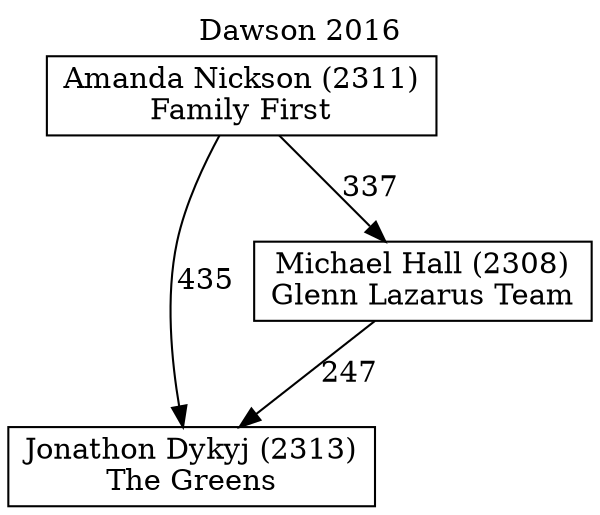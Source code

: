 // House preference flow
digraph "Jonathon Dykyj (2313)_Dawson_2016" {
	graph [label="Dawson 2016" labelloc=t mclimit=10]
	node [shape=box]
	"Amanda Nickson (2311)" [label="Amanda Nickson (2311)
Family First"]
	"Jonathon Dykyj (2313)" [label="Jonathon Dykyj (2313)
The Greens"]
	"Michael Hall (2308)" [label="Michael Hall (2308)
Glenn Lazarus Team"]
	"Amanda Nickson (2311)" -> "Jonathon Dykyj (2313)" [label=435]
	"Amanda Nickson (2311)" -> "Michael Hall (2308)" [label=337]
	"Michael Hall (2308)" -> "Jonathon Dykyj (2313)" [label=247]
}
